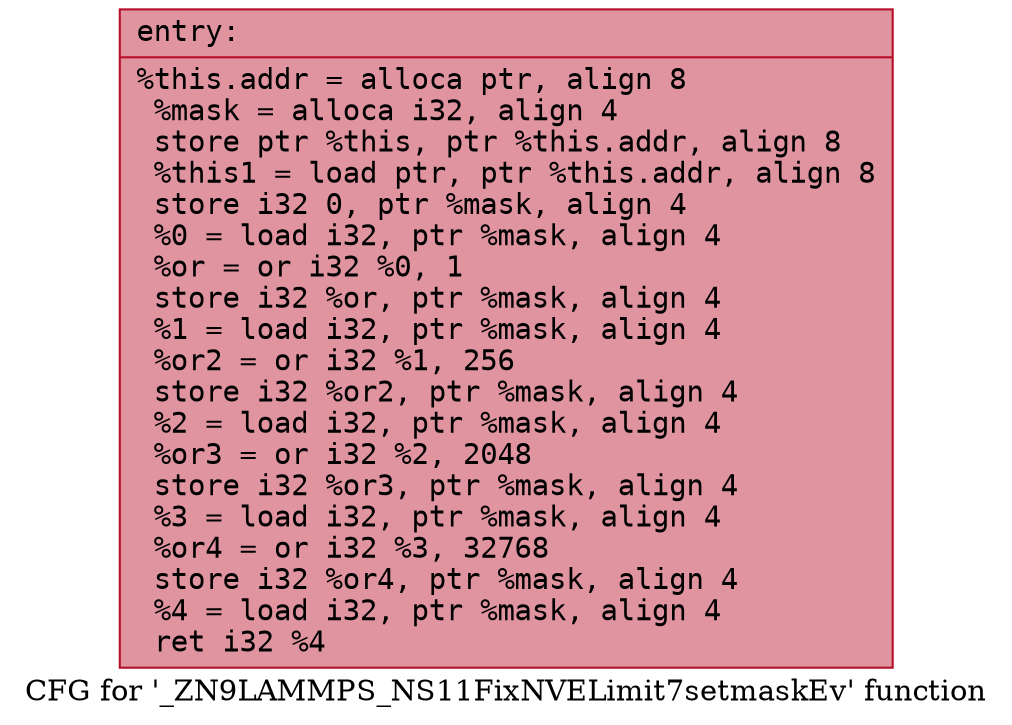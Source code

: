 digraph "CFG for '_ZN9LAMMPS_NS11FixNVELimit7setmaskEv' function" {
	label="CFG for '_ZN9LAMMPS_NS11FixNVELimit7setmaskEv' function";

	Node0x55d56b65c0f0 [shape=record,color="#b70d28ff", style=filled, fillcolor="#b70d2870" fontname="Courier",label="{entry:\l|  %this.addr = alloca ptr, align 8\l  %mask = alloca i32, align 4\l  store ptr %this, ptr %this.addr, align 8\l  %this1 = load ptr, ptr %this.addr, align 8\l  store i32 0, ptr %mask, align 4\l  %0 = load i32, ptr %mask, align 4\l  %or = or i32 %0, 1\l  store i32 %or, ptr %mask, align 4\l  %1 = load i32, ptr %mask, align 4\l  %or2 = or i32 %1, 256\l  store i32 %or2, ptr %mask, align 4\l  %2 = load i32, ptr %mask, align 4\l  %or3 = or i32 %2, 2048\l  store i32 %or3, ptr %mask, align 4\l  %3 = load i32, ptr %mask, align 4\l  %or4 = or i32 %3, 32768\l  store i32 %or4, ptr %mask, align 4\l  %4 = load i32, ptr %mask, align 4\l  ret i32 %4\l}"];
}
